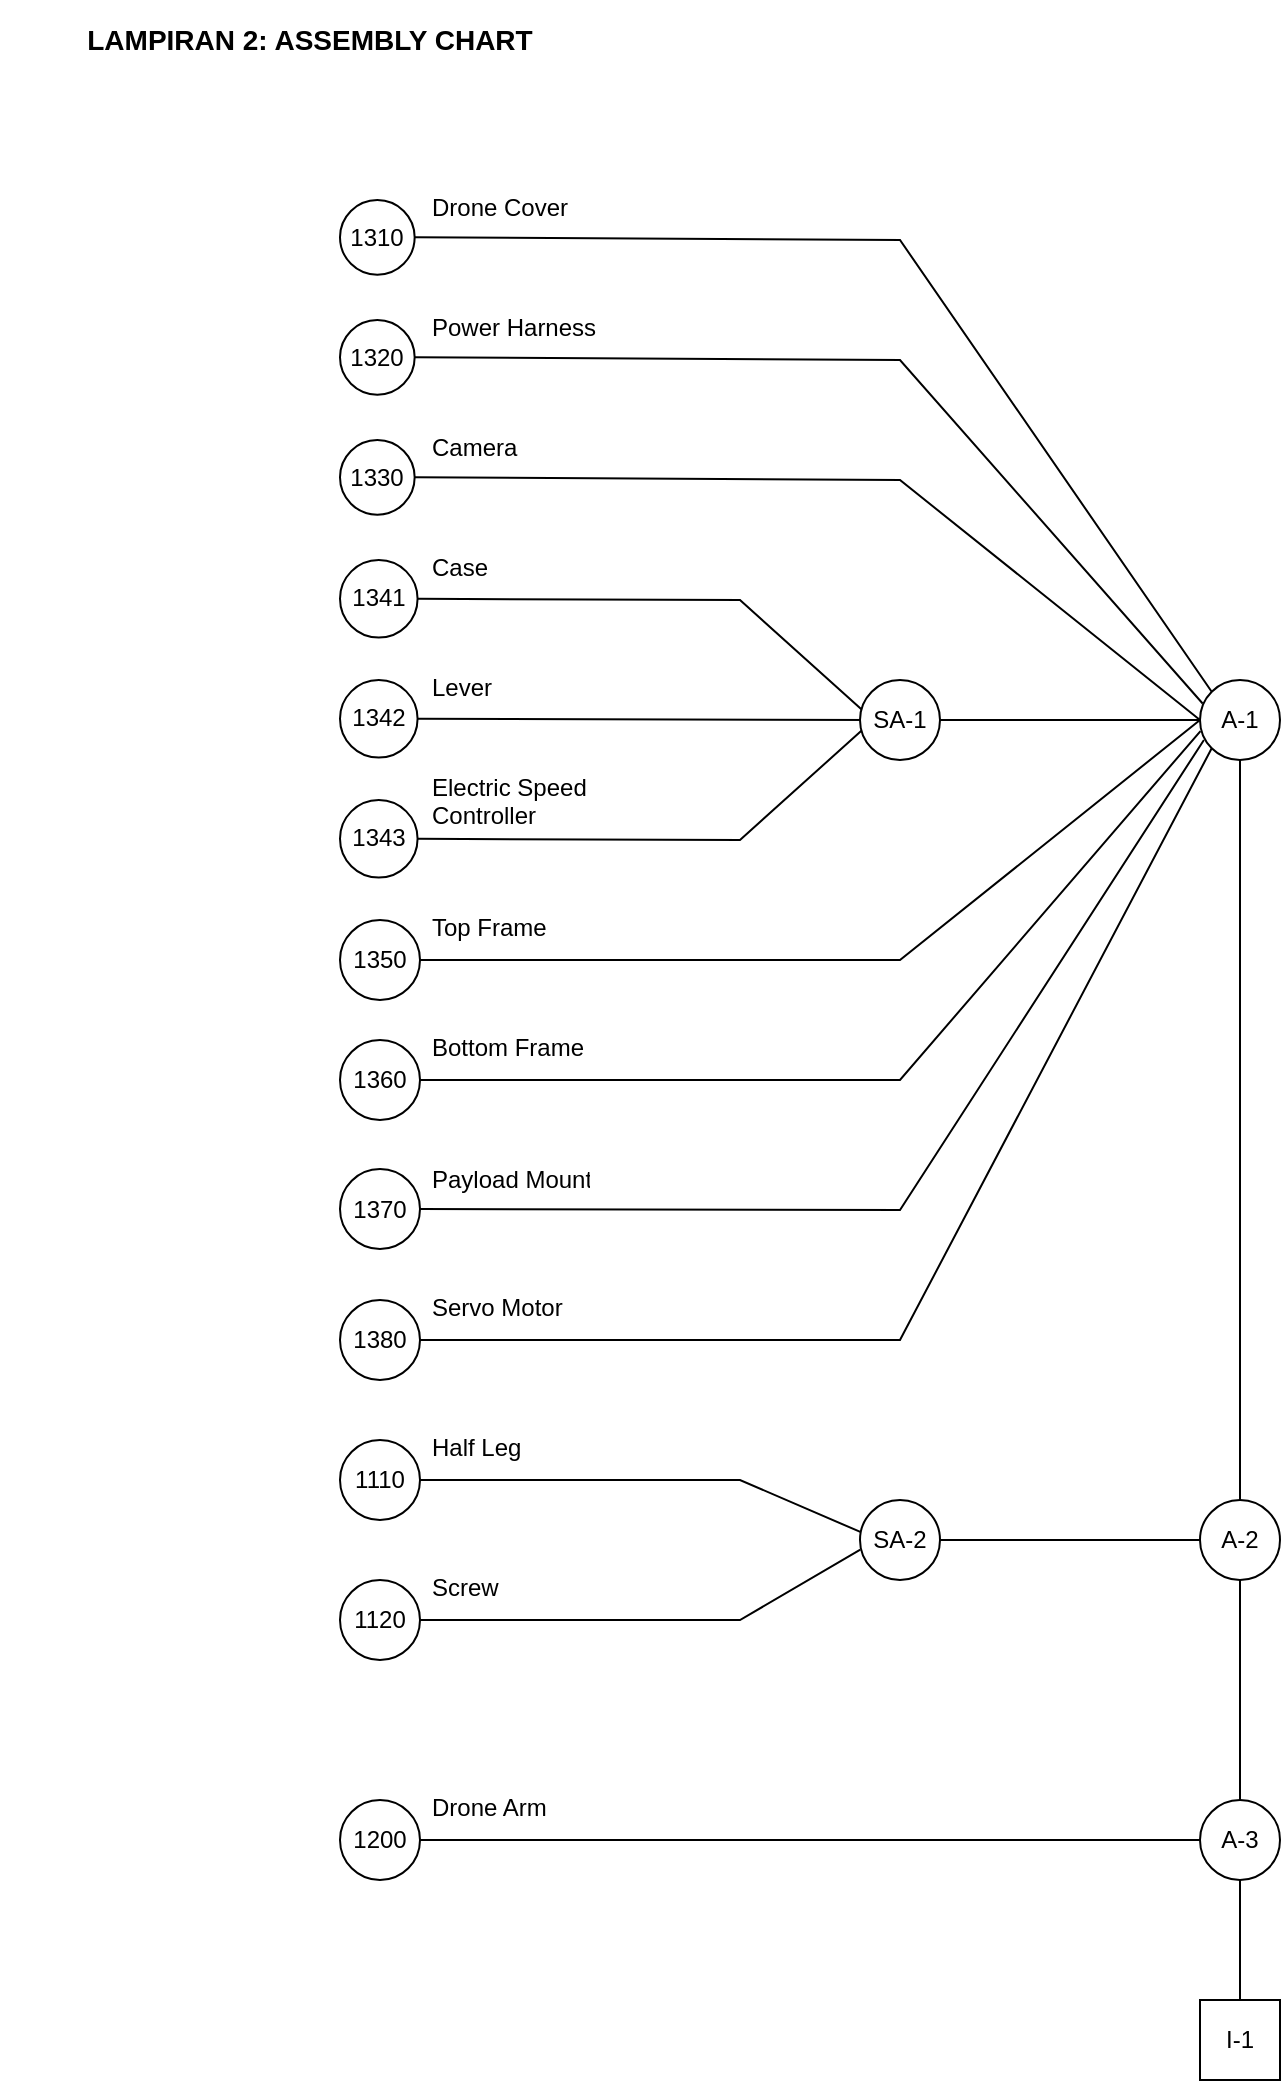 <mxfile version="15.0.2" type="github">
  <diagram id="NajqLneOWFnYj3j5UxJ6" name="Page-1">
    <mxGraphModel dx="1240" dy="669" grid="1" gridSize="10" guides="1" tooltips="1" connect="1" arrows="1" fold="1" page="1" pageScale="1" pageWidth="827" pageHeight="1169" math="0" shadow="0">
      <root>
        <mxCell id="0" />
        <mxCell id="1" parent="0" />
        <mxCell id="FHKYzSLBnUwBpwtCTsLZ-60" value="&lt;div&gt;&lt;font style=&quot;font-size: 14px&quot;&gt;&lt;b&gt;LAMPIRAN 2: ASSEMBLY CHART&lt;br&gt;&lt;/b&gt;&lt;/font&gt;&lt;/div&gt;" style="text;html=1;strokeColor=none;fillColor=none;align=center;verticalAlign=middle;whiteSpace=wrap;rounded=0;" vertex="1" parent="1">
          <mxGeometry x="30" y="40" width="310" height="40" as="geometry" />
        </mxCell>
        <mxCell id="FHKYzSLBnUwBpwtCTsLZ-2" value="SA-2" style="ellipse;whiteSpace=wrap;html=1;aspect=fixed;" vertex="1" parent="1">
          <mxGeometry x="460" y="790" width="40" height="40" as="geometry" />
        </mxCell>
        <mxCell id="FHKYzSLBnUwBpwtCTsLZ-3" value="1110" style="ellipse;whiteSpace=wrap;html=1;aspect=fixed;" vertex="1" parent="1">
          <mxGeometry x="200" y="760" width="40" height="40" as="geometry" />
        </mxCell>
        <mxCell id="FHKYzSLBnUwBpwtCTsLZ-14" value="1120" style="ellipse;whiteSpace=wrap;html=1;aspect=fixed;" vertex="1" parent="1">
          <mxGeometry x="200" y="830" width="40" height="40" as="geometry" />
        </mxCell>
        <mxCell id="FHKYzSLBnUwBpwtCTsLZ-15" value="A-2" style="ellipse;whiteSpace=wrap;html=1;aspect=fixed;" vertex="1" parent="1">
          <mxGeometry x="630" y="790" width="40" height="40" as="geometry" />
        </mxCell>
        <mxCell id="FHKYzSLBnUwBpwtCTsLZ-25" value="" style="group" vertex="1" connectable="0" parent="1">
          <mxGeometry x="200" y="310" width="320" height="170" as="geometry" />
        </mxCell>
        <mxCell id="FHKYzSLBnUwBpwtCTsLZ-24" value="" style="group" vertex="1" connectable="0" parent="FHKYzSLBnUwBpwtCTsLZ-25">
          <mxGeometry width="266.667" height="170" as="geometry" />
        </mxCell>
        <mxCell id="FHKYzSLBnUwBpwtCTsLZ-5" value="1341" style="ellipse;whiteSpace=wrap;html=1;aspect=fixed;" vertex="1" parent="FHKYzSLBnUwBpwtCTsLZ-24">
          <mxGeometry y="10" width="38.788" height="38.788" as="geometry" />
        </mxCell>
        <mxCell id="FHKYzSLBnUwBpwtCTsLZ-7" value="1343" style="ellipse;whiteSpace=wrap;html=1;aspect=fixed;" vertex="1" parent="FHKYzSLBnUwBpwtCTsLZ-24">
          <mxGeometry y="130" width="38.788" height="38.788" as="geometry" />
        </mxCell>
        <mxCell id="FHKYzSLBnUwBpwtCTsLZ-9" value="1342" style="ellipse;whiteSpace=wrap;html=1;aspect=fixed;" vertex="1" parent="FHKYzSLBnUwBpwtCTsLZ-24">
          <mxGeometry y="70" width="38.788" height="38.788" as="geometry" />
        </mxCell>
        <mxCell id="FHKYzSLBnUwBpwtCTsLZ-17" value="Case" style="text;strokeColor=none;fillColor=none;align=left;verticalAlign=top;spacingLeft=4;spacingRight=4;overflow=hidden;rotatable=0;points=[[0,0.5],[1,0.5]];portConstraint=eastwest;" vertex="1" parent="FHKYzSLBnUwBpwtCTsLZ-24">
          <mxGeometry x="40.003" width="80" height="26" as="geometry" />
        </mxCell>
        <mxCell id="FHKYzSLBnUwBpwtCTsLZ-19" value="" style="endArrow=none;html=1;exitX=1;exitY=0.5;exitDx=0;exitDy=0;rounded=0;" edge="1" parent="FHKYzSLBnUwBpwtCTsLZ-24" source="FHKYzSLBnUwBpwtCTsLZ-5">
          <mxGeometry width="50" height="50" relative="1" as="geometry">
            <mxPoint x="213.333" y="80" as="sourcePoint" />
            <mxPoint x="266.667" y="90" as="targetPoint" />
            <Array as="points">
              <mxPoint x="200" y="30" />
            </Array>
          </mxGeometry>
        </mxCell>
        <mxCell id="FHKYzSLBnUwBpwtCTsLZ-20" value="" style="endArrow=none;html=1;exitX=1;exitY=0.5;exitDx=0;exitDy=0;" edge="1" parent="FHKYzSLBnUwBpwtCTsLZ-24" source="FHKYzSLBnUwBpwtCTsLZ-9">
          <mxGeometry width="50" height="50" relative="1" as="geometry">
            <mxPoint x="160" y="90" as="sourcePoint" />
            <mxPoint x="266.667" y="90" as="targetPoint" />
          </mxGeometry>
        </mxCell>
        <mxCell id="FHKYzSLBnUwBpwtCTsLZ-21" value="" style="endArrow=none;html=1;exitX=1;exitY=0.5;exitDx=0;exitDy=0;rounded=0;" edge="1" parent="FHKYzSLBnUwBpwtCTsLZ-24" source="FHKYzSLBnUwBpwtCTsLZ-7">
          <mxGeometry width="50" height="50" relative="1" as="geometry">
            <mxPoint x="53.333" y="150" as="sourcePoint" />
            <mxPoint x="266.667" y="90" as="targetPoint" />
            <Array as="points">
              <mxPoint x="200" y="150" />
            </Array>
          </mxGeometry>
        </mxCell>
        <mxCell id="FHKYzSLBnUwBpwtCTsLZ-22" value="Lever" style="text;strokeColor=none;fillColor=none;align=left;verticalAlign=top;spacingLeft=4;spacingRight=4;overflow=hidden;rotatable=0;points=[[0,0.5],[1,0.5]];portConstraint=eastwest;" vertex="1" parent="FHKYzSLBnUwBpwtCTsLZ-24">
          <mxGeometry x="40.003" y="60" width="80" height="26" as="geometry" />
        </mxCell>
        <mxCell id="FHKYzSLBnUwBpwtCTsLZ-23" value="Electric Speed&#xa;Controller&#xa;" style="text;strokeColor=none;fillColor=none;align=left;verticalAlign=top;spacingLeft=4;spacingRight=4;overflow=hidden;rotatable=0;points=[[0,0.5],[1,0.5]];portConstraint=eastwest;" vertex="1" parent="FHKYzSLBnUwBpwtCTsLZ-24">
          <mxGeometry x="40.003" y="110" width="120" height="40" as="geometry" />
        </mxCell>
        <mxCell id="FHKYzSLBnUwBpwtCTsLZ-29" value="" style="endArrow=none;html=1;entryX=1;entryY=0.5;entryDx=0;entryDy=0;" edge="1" parent="1" target="FHKYzSLBnUwBpwtCTsLZ-13">
          <mxGeometry x="200" y="130" width="50" height="50" as="geometry">
            <mxPoint x="630" y="400" as="sourcePoint" />
            <mxPoint x="440" y="390" as="targetPoint" />
          </mxGeometry>
        </mxCell>
        <mxCell id="FHKYzSLBnUwBpwtCTsLZ-33" value="A-1" style="ellipse;whiteSpace=wrap;html=1;aspect=fixed;" vertex="1" parent="1">
          <mxGeometry x="630" y="380" width="40" height="40" as="geometry" />
        </mxCell>
        <mxCell id="FHKYzSLBnUwBpwtCTsLZ-34" value="" style="endArrow=none;html=1;entryX=0.5;entryY=1;entryDx=0;entryDy=0;exitX=0.5;exitY=0;exitDx=0;exitDy=0;" edge="1" parent="1" source="FHKYzSLBnUwBpwtCTsLZ-15" target="FHKYzSLBnUwBpwtCTsLZ-33">
          <mxGeometry x="200" y="130" width="50" height="50" as="geometry">
            <mxPoint x="650" y="780" as="sourcePoint" />
            <mxPoint x="140" y="540" as="targetPoint" />
          </mxGeometry>
        </mxCell>
        <mxCell id="FHKYzSLBnUwBpwtCTsLZ-13" value="SA-1" style="ellipse;whiteSpace=wrap;html=1;aspect=fixed;" vertex="1" parent="1">
          <mxGeometry x="460" y="380" width="40" height="40" as="geometry" />
        </mxCell>
        <mxCell id="FHKYzSLBnUwBpwtCTsLZ-47" value="Half Leg" style="text;strokeColor=none;fillColor=none;align=left;verticalAlign=top;spacingLeft=4;spacingRight=4;overflow=hidden;rotatable=0;points=[[0,0.5],[1,0.5]];portConstraint=eastwest;" vertex="1" parent="1">
          <mxGeometry x="240.003" y="750" width="80" height="26" as="geometry" />
        </mxCell>
        <mxCell id="FHKYzSLBnUwBpwtCTsLZ-54" value="" style="group" vertex="1" connectable="0" parent="1">
          <mxGeometry x="200" y="490" width="280" height="240" as="geometry" />
        </mxCell>
        <mxCell id="FHKYzSLBnUwBpwtCTsLZ-51" value="" style="group" vertex="1" connectable="0" parent="FHKYzSLBnUwBpwtCTsLZ-54">
          <mxGeometry width="130" height="240" as="geometry" />
        </mxCell>
        <mxCell id="FHKYzSLBnUwBpwtCTsLZ-42" value="Top Frame" style="text;strokeColor=none;fillColor=none;align=left;verticalAlign=top;spacingLeft=4;spacingRight=4;overflow=hidden;rotatable=0;points=[[0,0.5],[1,0.5]];portConstraint=eastwest;" vertex="1" parent="FHKYzSLBnUwBpwtCTsLZ-51">
          <mxGeometry x="40.003" width="80" height="26" as="geometry" />
        </mxCell>
        <mxCell id="FHKYzSLBnUwBpwtCTsLZ-46" value="Bottom Frame" style="text;strokeColor=none;fillColor=none;align=left;verticalAlign=top;spacingLeft=4;spacingRight=4;overflow=hidden;rotatable=0;points=[[0,0.5],[1,0.5]];portConstraint=eastwest;" vertex="1" parent="FHKYzSLBnUwBpwtCTsLZ-51">
          <mxGeometry x="40" y="60" width="90" height="26" as="geometry" />
        </mxCell>
        <mxCell id="FHKYzSLBnUwBpwtCTsLZ-48" value="Servo Motor" style="text;strokeColor=none;fillColor=none;align=left;verticalAlign=top;spacingLeft=4;spacingRight=4;overflow=hidden;rotatable=0;points=[[0,0.5],[1,0.5]];portConstraint=eastwest;" vertex="1" parent="FHKYzSLBnUwBpwtCTsLZ-51">
          <mxGeometry x="40.003" y="190" width="80" height="26" as="geometry" />
        </mxCell>
        <mxCell id="FHKYzSLBnUwBpwtCTsLZ-49" value="Payload Mount" style="text;strokeColor=none;fillColor=none;align=left;verticalAlign=top;spacingLeft=4;spacingRight=4;overflow=hidden;rotatable=0;points=[[0,0.5],[1,0.5]];portConstraint=eastwest;" vertex="1" parent="FHKYzSLBnUwBpwtCTsLZ-51">
          <mxGeometry x="40" y="126" width="90" height="26" as="geometry" />
        </mxCell>
        <mxCell id="FHKYzSLBnUwBpwtCTsLZ-50" value="" style="group" vertex="1" connectable="0" parent="FHKYzSLBnUwBpwtCTsLZ-51">
          <mxGeometry y="10" width="40" height="230" as="geometry" />
        </mxCell>
        <mxCell id="FHKYzSLBnUwBpwtCTsLZ-1" value="1360" style="ellipse;whiteSpace=wrap;html=1;aspect=fixed;" vertex="1" parent="FHKYzSLBnUwBpwtCTsLZ-50">
          <mxGeometry y="60" width="40" height="40" as="geometry" />
        </mxCell>
        <mxCell id="FHKYzSLBnUwBpwtCTsLZ-4" value="1350" style="ellipse;whiteSpace=wrap;html=1;aspect=fixed;" vertex="1" parent="FHKYzSLBnUwBpwtCTsLZ-50">
          <mxGeometry width="40" height="40" as="geometry" />
        </mxCell>
        <mxCell id="FHKYzSLBnUwBpwtCTsLZ-10" value="1380" style="ellipse;whiteSpace=wrap;html=1;aspect=fixed;" vertex="1" parent="FHKYzSLBnUwBpwtCTsLZ-50">
          <mxGeometry y="190" width="40" height="40" as="geometry" />
        </mxCell>
        <mxCell id="FHKYzSLBnUwBpwtCTsLZ-12" value="1370" style="ellipse;whiteSpace=wrap;html=1;aspect=fixed;" vertex="1" parent="FHKYzSLBnUwBpwtCTsLZ-50">
          <mxGeometry y="124.5" width="40" height="40" as="geometry" />
        </mxCell>
        <mxCell id="FHKYzSLBnUwBpwtCTsLZ-53" value="" style="group" vertex="1" connectable="0" parent="FHKYzSLBnUwBpwtCTsLZ-54">
          <mxGeometry x="280" y="30" height="190" as="geometry" />
        </mxCell>
        <mxCell id="FHKYzSLBnUwBpwtCTsLZ-36" value="" style="endArrow=none;html=1;exitX=1;exitY=0.5;exitDx=0;exitDy=0;exitPerimeter=0;entryX=0.006;entryY=0.638;entryDx=0;entryDy=0;rounded=0;entryPerimeter=0;" edge="1" parent="1" source="FHKYzSLBnUwBpwtCTsLZ-1" target="FHKYzSLBnUwBpwtCTsLZ-33">
          <mxGeometry x="200" y="130" width="50" height="50" as="geometry">
            <mxPoint x="90" y="490" as="sourcePoint" />
            <mxPoint x="140" y="440" as="targetPoint" />
            <Array as="points">
              <mxPoint x="480" y="580" />
            </Array>
          </mxGeometry>
        </mxCell>
        <mxCell id="FHKYzSLBnUwBpwtCTsLZ-35" value="" style="endArrow=none;html=1;exitX=1;exitY=0.5;exitDx=0;exitDy=0;entryX=0;entryY=0.5;entryDx=0;entryDy=0;rounded=0;" edge="1" parent="1" source="FHKYzSLBnUwBpwtCTsLZ-4" target="FHKYzSLBnUwBpwtCTsLZ-33">
          <mxGeometry x="200" y="130" width="50" height="50" as="geometry">
            <mxPoint x="90" y="540" as="sourcePoint" />
            <mxPoint x="140" y="490" as="targetPoint" />
            <Array as="points">
              <mxPoint x="480" y="520" />
            </Array>
          </mxGeometry>
        </mxCell>
        <mxCell id="FHKYzSLBnUwBpwtCTsLZ-38" value="" style="endArrow=none;html=1;exitX=1;exitY=0.5;exitDx=0;exitDy=0;entryX=0;entryY=1;entryDx=0;entryDy=0;rounded=0;" edge="1" parent="1" source="FHKYzSLBnUwBpwtCTsLZ-10" target="FHKYzSLBnUwBpwtCTsLZ-33">
          <mxGeometry x="200" y="130" width="50" height="50" as="geometry">
            <mxPoint x="350" y="660" as="sourcePoint" />
            <mxPoint x="580" y="640" as="targetPoint" />
            <Array as="points">
              <mxPoint x="480" y="710" />
            </Array>
          </mxGeometry>
        </mxCell>
        <mxCell id="FHKYzSLBnUwBpwtCTsLZ-37" value="" style="endArrow=none;html=1;exitX=1;exitY=0.5;exitDx=0;exitDy=0;entryX=0.049;entryY=0.749;entryDx=0;entryDy=0;rounded=0;entryPerimeter=0;" edge="1" parent="1" source="FHKYzSLBnUwBpwtCTsLZ-12" target="FHKYzSLBnUwBpwtCTsLZ-33">
          <mxGeometry x="200" y="130" width="50" height="50" as="geometry">
            <mxPoint x="350" y="560" as="sourcePoint" />
            <mxPoint x="400" y="510" as="targetPoint" />
            <Array as="points">
              <mxPoint x="480" y="645" />
            </Array>
          </mxGeometry>
        </mxCell>
        <mxCell id="FHKYzSLBnUwBpwtCTsLZ-56" value="" style="group" vertex="1" connectable="0" parent="1">
          <mxGeometry x="200" y="130" width="280" height="170" as="geometry" />
        </mxCell>
        <mxCell id="FHKYzSLBnUwBpwtCTsLZ-44" value="" style="group" vertex="1" connectable="0" parent="FHKYzSLBnUwBpwtCTsLZ-56">
          <mxGeometry width="150" height="170" as="geometry" />
        </mxCell>
        <mxCell id="FHKYzSLBnUwBpwtCTsLZ-6" value="1330" style="ellipse;whiteSpace=wrap;html=1;aspect=fixed;" vertex="1" parent="FHKYzSLBnUwBpwtCTsLZ-44">
          <mxGeometry y="130" width="37.333" height="37.333" as="geometry" />
        </mxCell>
        <mxCell id="FHKYzSLBnUwBpwtCTsLZ-8" value="1310" style="ellipse;whiteSpace=wrap;html=1;aspect=fixed;" vertex="1" parent="FHKYzSLBnUwBpwtCTsLZ-44">
          <mxGeometry y="10" width="37.333" height="37.333" as="geometry" />
        </mxCell>
        <mxCell id="FHKYzSLBnUwBpwtCTsLZ-11" value="1320" style="ellipse;whiteSpace=wrap;html=1;aspect=fixed;" vertex="1" parent="FHKYzSLBnUwBpwtCTsLZ-44">
          <mxGeometry y="70" width="37.333" height="37.333" as="geometry" />
        </mxCell>
        <mxCell id="FHKYzSLBnUwBpwtCTsLZ-43" value="" style="group" vertex="1" connectable="0" parent="FHKYzSLBnUwBpwtCTsLZ-44">
          <mxGeometry x="40.0" width="110.0" height="146" as="geometry" />
        </mxCell>
        <mxCell id="FHKYzSLBnUwBpwtCTsLZ-39" value="Camera" style="text;strokeColor=none;fillColor=none;align=left;verticalAlign=top;spacingLeft=4;spacingRight=4;overflow=hidden;rotatable=0;points=[[0,0.5],[1,0.5]];portConstraint=eastwest;" vertex="1" parent="FHKYzSLBnUwBpwtCTsLZ-43">
          <mxGeometry x="0.003" y="120" width="80.0" height="26" as="geometry" />
        </mxCell>
        <mxCell id="FHKYzSLBnUwBpwtCTsLZ-40" value="Drone Cover" style="text;strokeColor=none;fillColor=none;align=left;verticalAlign=top;spacingLeft=4;spacingRight=4;overflow=hidden;rotatable=0;points=[[0,0.5],[1,0.5]];portConstraint=eastwest;" vertex="1" parent="FHKYzSLBnUwBpwtCTsLZ-43">
          <mxGeometry x="0.003" width="80.0" height="26" as="geometry" />
        </mxCell>
        <mxCell id="FHKYzSLBnUwBpwtCTsLZ-41" value="Power Harness" style="text;strokeColor=none;fillColor=none;align=left;verticalAlign=top;spacingLeft=4;spacingRight=4;overflow=hidden;rotatable=0;points=[[0,0.5],[1,0.5]];portConstraint=eastwest;" vertex="1" parent="FHKYzSLBnUwBpwtCTsLZ-43">
          <mxGeometry y="60" width="110.0" height="26" as="geometry" />
        </mxCell>
        <mxCell id="FHKYzSLBnUwBpwtCTsLZ-30" value="" style="endArrow=none;html=1;exitX=1;exitY=0.5;exitDx=0;exitDy=0;rounded=0;" edge="1" parent="FHKYzSLBnUwBpwtCTsLZ-56" source="FHKYzSLBnUwBpwtCTsLZ-6">
          <mxGeometry x="360" y="100" width="50" height="50" as="geometry">
            <mxPoint x="190" y="310" as="sourcePoint" />
            <mxPoint x="430" y="270" as="targetPoint" />
            <Array as="points">
              <mxPoint x="280" y="150" />
            </Array>
          </mxGeometry>
        </mxCell>
        <mxCell id="FHKYzSLBnUwBpwtCTsLZ-32" value="" style="endArrow=none;html=1;exitX=1;exitY=0.5;exitDx=0;exitDy=0;rounded=0;entryX=0;entryY=0;entryDx=0;entryDy=0;" edge="1" parent="1" source="FHKYzSLBnUwBpwtCTsLZ-8" target="FHKYzSLBnUwBpwtCTsLZ-33">
          <mxGeometry x="560" y="230" width="50" height="50" as="geometry">
            <mxPoint x="380" y="330" as="sourcePoint" />
            <mxPoint x="630" y="400" as="targetPoint" />
            <Array as="points">
              <mxPoint x="480" y="160" />
            </Array>
          </mxGeometry>
        </mxCell>
        <mxCell id="FHKYzSLBnUwBpwtCTsLZ-31" value="" style="endArrow=none;html=1;exitX=1;exitY=0.5;exitDx=0;exitDy=0;rounded=0;entryX=0.033;entryY=0.294;entryDx=0;entryDy=0;entryPerimeter=0;" edge="1" parent="1" source="FHKYzSLBnUwBpwtCTsLZ-11" target="FHKYzSLBnUwBpwtCTsLZ-33">
          <mxGeometry x="560" y="230" width="50" height="50" as="geometry">
            <mxPoint x="350" y="390" as="sourcePoint" />
            <mxPoint x="630" y="400" as="targetPoint" />
            <Array as="points">
              <mxPoint x="480" y="220" />
            </Array>
          </mxGeometry>
        </mxCell>
        <mxCell id="FHKYzSLBnUwBpwtCTsLZ-58" value="1200" style="ellipse;whiteSpace=wrap;html=1;aspect=fixed;" vertex="1" parent="1">
          <mxGeometry x="200" y="940" width="40" height="40" as="geometry" />
        </mxCell>
        <mxCell id="FHKYzSLBnUwBpwtCTsLZ-63" value="" style="endArrow=none;html=1;strokeColor=#000000;exitX=1;exitY=0.5;exitDx=0;exitDy=0;entryX=0;entryY=0.5;entryDx=0;entryDy=0;" edge="1" parent="1" source="FHKYzSLBnUwBpwtCTsLZ-2" target="FHKYzSLBnUwBpwtCTsLZ-15">
          <mxGeometry x="200" y="130" width="50" height="50" as="geometry">
            <mxPoint x="310" y="810" as="sourcePoint" />
            <mxPoint x="360" y="760" as="targetPoint" />
          </mxGeometry>
        </mxCell>
        <mxCell id="FHKYzSLBnUwBpwtCTsLZ-64" value="Screw" style="text;strokeColor=none;fillColor=none;align=left;verticalAlign=top;spacingLeft=4;spacingRight=4;overflow=hidden;rotatable=0;points=[[0,0.5],[1,0.5]];portConstraint=eastwest;" vertex="1" parent="1">
          <mxGeometry x="240.003" y="820" width="80" height="26" as="geometry" />
        </mxCell>
        <mxCell id="FHKYzSLBnUwBpwtCTsLZ-65" value="Drone Arm" style="text;strokeColor=none;fillColor=none;align=left;verticalAlign=top;spacingLeft=4;spacingRight=4;overflow=hidden;rotatable=0;points=[[0,0.5],[1,0.5]];portConstraint=eastwest;" vertex="1" parent="1">
          <mxGeometry x="240.003" y="930" width="80" height="26" as="geometry" />
        </mxCell>
        <mxCell id="FHKYzSLBnUwBpwtCTsLZ-66" value="" style="endArrow=none;html=1;strokeColor=#000000;exitX=1;exitY=0.5;exitDx=0;exitDy=0;entryX=0;entryY=0.5;entryDx=0;entryDy=0;" edge="1" parent="1" source="FHKYzSLBnUwBpwtCTsLZ-58" target="FHKYzSLBnUwBpwtCTsLZ-68">
          <mxGeometry x="200" y="130" width="50" height="50" as="geometry">
            <mxPoint x="310" y="1010" as="sourcePoint" />
            <mxPoint x="650" y="960" as="targetPoint" />
          </mxGeometry>
        </mxCell>
        <mxCell id="FHKYzSLBnUwBpwtCTsLZ-68" value="A-3" style="ellipse;whiteSpace=wrap;html=1;aspect=fixed;" vertex="1" parent="1">
          <mxGeometry x="630" y="940" width="40" height="40" as="geometry" />
        </mxCell>
        <mxCell id="FHKYzSLBnUwBpwtCTsLZ-69" value="" style="endArrow=none;html=1;strokeColor=#000000;entryX=0.5;entryY=1;entryDx=0;entryDy=0;" edge="1" parent="1" target="FHKYzSLBnUwBpwtCTsLZ-15">
          <mxGeometry x="200" y="130" width="50" height="50" as="geometry">
            <mxPoint x="650" y="940" as="sourcePoint" />
            <mxPoint x="360" y="960" as="targetPoint" />
          </mxGeometry>
        </mxCell>
        <mxCell id="FHKYzSLBnUwBpwtCTsLZ-70" value="I-1" style="whiteSpace=wrap;html=1;aspect=fixed;" vertex="1" parent="1">
          <mxGeometry x="630" y="1040" width="40" height="40" as="geometry" />
        </mxCell>
        <mxCell id="FHKYzSLBnUwBpwtCTsLZ-71" value="" style="endArrow=none;html=1;strokeColor=#000000;entryX=0.5;entryY=0;entryDx=0;entryDy=0;exitX=0.5;exitY=1;exitDx=0;exitDy=0;" edge="1" parent="1" source="FHKYzSLBnUwBpwtCTsLZ-68" target="FHKYzSLBnUwBpwtCTsLZ-70">
          <mxGeometry x="200" y="130" width="50" height="50" as="geometry">
            <mxPoint x="310" y="970" as="sourcePoint" />
            <mxPoint x="360" y="920" as="targetPoint" />
          </mxGeometry>
        </mxCell>
        <mxCell id="FHKYzSLBnUwBpwtCTsLZ-73" value="" style="group" vertex="1" connectable="0" parent="1">
          <mxGeometry x="400" y="780" height="70" as="geometry" />
        </mxCell>
        <mxCell id="FHKYzSLBnUwBpwtCTsLZ-61" value="" style="endArrow=none;html=1;exitX=1;exitY=0.5;exitDx=0;exitDy=0;entryX=0.004;entryY=0.399;entryDx=0;entryDy=0;rounded=0;entryPerimeter=0;" edge="1" parent="1" source="FHKYzSLBnUwBpwtCTsLZ-3" target="FHKYzSLBnUwBpwtCTsLZ-2">
          <mxGeometry width="50" height="50" relative="1" as="geometry">
            <mxPoint x="310" y="660" as="sourcePoint" />
            <mxPoint x="360" y="610" as="targetPoint" />
            <Array as="points">
              <mxPoint x="400" y="780" />
            </Array>
          </mxGeometry>
        </mxCell>
        <mxCell id="FHKYzSLBnUwBpwtCTsLZ-62" value="" style="endArrow=none;html=1;strokeColor=#000000;exitX=1;exitY=0.5;exitDx=0;exitDy=0;entryX=0.004;entryY=0.621;entryDx=0;entryDy=0;rounded=0;entryPerimeter=0;" edge="1" parent="1" source="FHKYzSLBnUwBpwtCTsLZ-14" target="FHKYzSLBnUwBpwtCTsLZ-2">
          <mxGeometry width="50" height="50" relative="1" as="geometry">
            <mxPoint x="310" y="690" as="sourcePoint" />
            <mxPoint x="360" y="640" as="targetPoint" />
            <Array as="points">
              <mxPoint x="400" y="850" />
            </Array>
          </mxGeometry>
        </mxCell>
      </root>
    </mxGraphModel>
  </diagram>
</mxfile>
